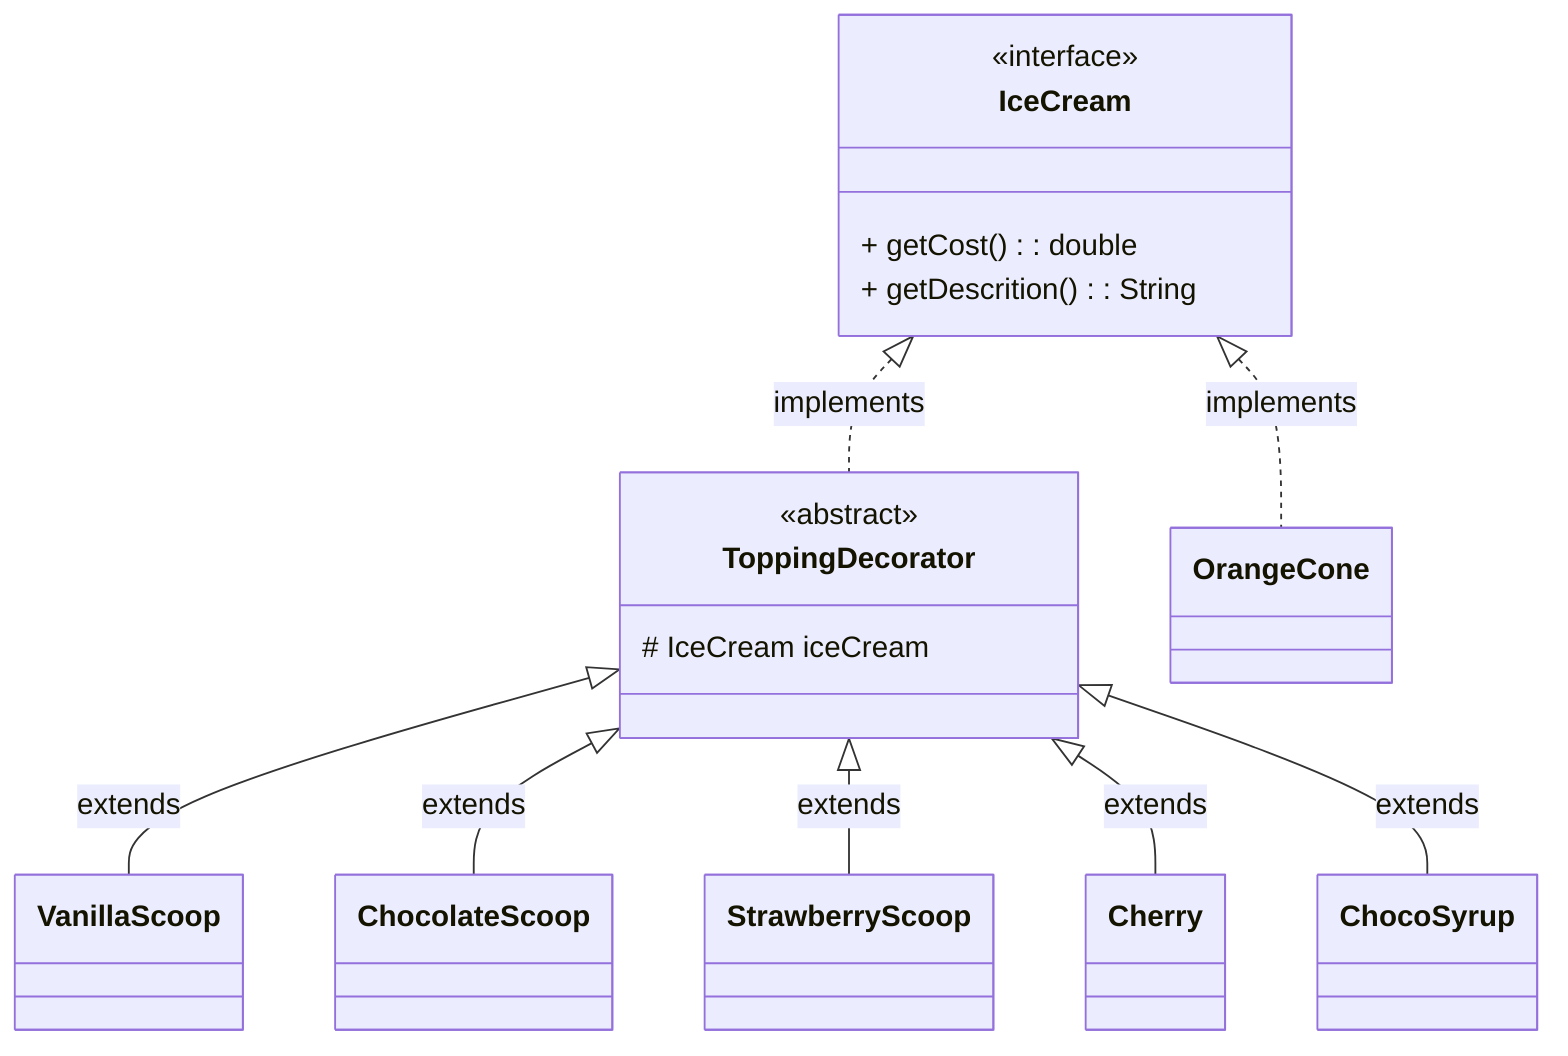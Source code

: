 classDiagram
    class IceCream {
        <<interface>>
        + getCost(): double
        + getDescrition(): String
    }

    class ToppingDecorator {
        <<abstract>>
        # IceCream iceCream
    }

    IceCream <|.. OrangeCone : implements
    IceCream <|.. ToppingDecorator : implements

    ToppingDecorator <|-- VanillaScoop : extends
    ToppingDecorator <|-- ChocolateScoop : extends
    ToppingDecorator <|-- StrawberryScoop : extends
    ToppingDecorator <|-- Cherry : extends
    ToppingDecorator <|-- ChocoSyrup : extends